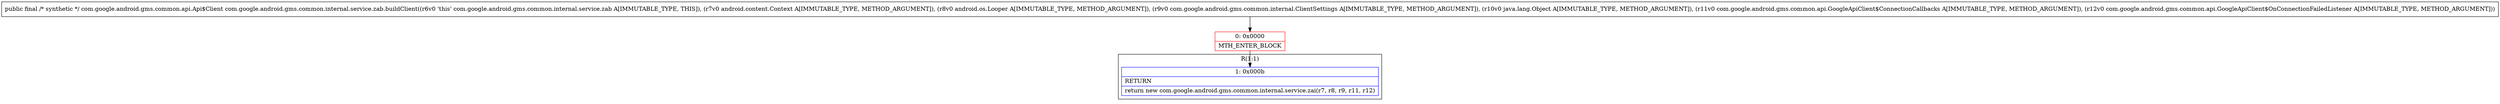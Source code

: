 digraph "CFG forcom.google.android.gms.common.internal.service.zab.buildClient(Landroid\/content\/Context;Landroid\/os\/Looper;Lcom\/google\/android\/gms\/common\/internal\/ClientSettings;Ljava\/lang\/Object;Lcom\/google\/android\/gms\/common\/api\/GoogleApiClient$ConnectionCallbacks;Lcom\/google\/android\/gms\/common\/api\/GoogleApiClient$OnConnectionFailedListener;)Lcom\/google\/android\/gms\/common\/api\/Api$Client;" {
subgraph cluster_Region_1829085795 {
label = "R(1:1)";
node [shape=record,color=blue];
Node_1 [shape=record,label="{1\:\ 0x000b|RETURN\l|return new com.google.android.gms.common.internal.service.zai(r7, r8, r9, r11, r12)\l}"];
}
Node_0 [shape=record,color=red,label="{0\:\ 0x0000|MTH_ENTER_BLOCK\l}"];
MethodNode[shape=record,label="{public final \/* synthetic *\/ com.google.android.gms.common.api.Api$Client com.google.android.gms.common.internal.service.zab.buildClient((r6v0 'this' com.google.android.gms.common.internal.service.zab A[IMMUTABLE_TYPE, THIS]), (r7v0 android.content.Context A[IMMUTABLE_TYPE, METHOD_ARGUMENT]), (r8v0 android.os.Looper A[IMMUTABLE_TYPE, METHOD_ARGUMENT]), (r9v0 com.google.android.gms.common.internal.ClientSettings A[IMMUTABLE_TYPE, METHOD_ARGUMENT]), (r10v0 java.lang.Object A[IMMUTABLE_TYPE, METHOD_ARGUMENT]), (r11v0 com.google.android.gms.common.api.GoogleApiClient$ConnectionCallbacks A[IMMUTABLE_TYPE, METHOD_ARGUMENT]), (r12v0 com.google.android.gms.common.api.GoogleApiClient$OnConnectionFailedListener A[IMMUTABLE_TYPE, METHOD_ARGUMENT])) }"];
MethodNode -> Node_0;
Node_0 -> Node_1;
}

